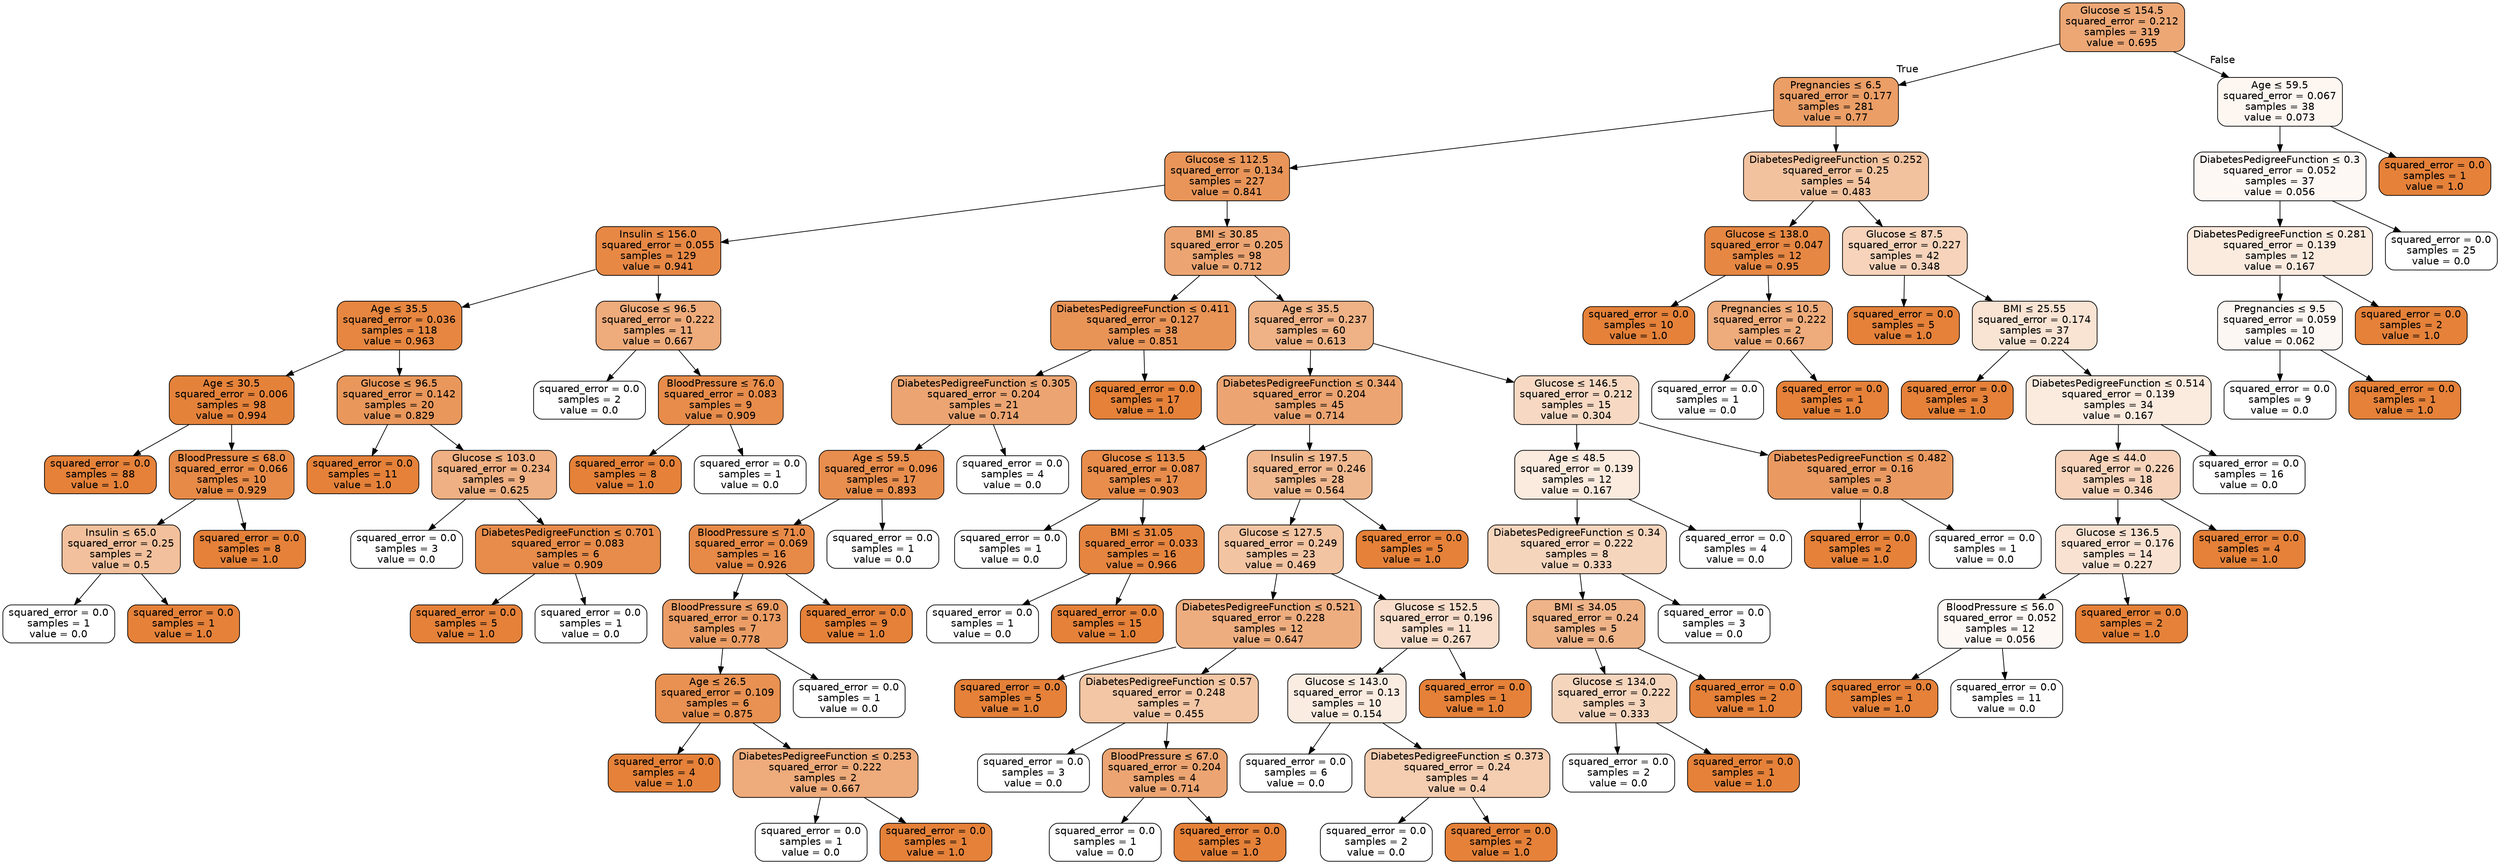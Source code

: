 digraph Tree {
node [shape=box, style="filled, rounded", color="black", fontname="helvetica"] ;
edge [fontname="helvetica"] ;
0 [label=<Glucose &le; 154.5<br/>squared_error = 0.212<br/>samples = 319<br/>value = 0.695>, fillcolor="#eda775"] ;
1 [label=<Pregnancies &le; 6.5<br/>squared_error = 0.177<br/>samples = 281<br/>value = 0.77>, fillcolor="#eb9e66"] ;
0 -> 1 [labeldistance=2.5, labelangle=45, headlabel="True"] ;
2 [label=<Glucose &le; 112.5<br/>squared_error = 0.134<br/>samples = 227<br/>value = 0.841>, fillcolor="#e99559"] ;
1 -> 2 ;
3 [label=<Insulin &le; 156.0<br/>squared_error = 0.055<br/>samples = 129<br/>value = 0.941>, fillcolor="#e78845"] ;
2 -> 3 ;
4 [label=<Age &le; 35.5<br/>squared_error = 0.036<br/>samples = 118<br/>value = 0.963>, fillcolor="#e68640"] ;
3 -> 4 ;
5 [label=<Age &le; 30.5<br/>squared_error = 0.006<br/>samples = 98<br/>value = 0.994>, fillcolor="#e5823a"] ;
4 -> 5 ;
6 [label=<squared_error = 0.0<br/>samples = 88<br/>value = 1.0>, fillcolor="#e58139"] ;
5 -> 6 ;
7 [label=<BloodPressure &le; 68.0<br/>squared_error = 0.066<br/>samples = 10<br/>value = 0.929>, fillcolor="#e78a47"] ;
5 -> 7 ;
8 [label=<Insulin &le; 65.0<br/>squared_error = 0.25<br/>samples = 2<br/>value = 0.5>, fillcolor="#f2c09c"] ;
7 -> 8 ;
9 [label=<squared_error = 0.0<br/>samples = 1<br/>value = 0.0>, fillcolor="#ffffff"] ;
8 -> 9 ;
10 [label=<squared_error = 0.0<br/>samples = 1<br/>value = 1.0>, fillcolor="#e58139"] ;
8 -> 10 ;
11 [label=<squared_error = 0.0<br/>samples = 8<br/>value = 1.0>, fillcolor="#e58139"] ;
7 -> 11 ;
12 [label=<Glucose &le; 96.5<br/>squared_error = 0.142<br/>samples = 20<br/>value = 0.829>, fillcolor="#e9975b"] ;
4 -> 12 ;
13 [label=<squared_error = 0.0<br/>samples = 11<br/>value = 1.0>, fillcolor="#e58139"] ;
12 -> 13 ;
14 [label=<Glucose &le; 103.0<br/>squared_error = 0.234<br/>samples = 9<br/>value = 0.625>, fillcolor="#efb083"] ;
12 -> 14 ;
15 [label=<squared_error = 0.0<br/>samples = 3<br/>value = 0.0>, fillcolor="#ffffff"] ;
14 -> 15 ;
16 [label=<DiabetesPedigreeFunction &le; 0.701<br/>squared_error = 0.083<br/>samples = 6<br/>value = 0.909>, fillcolor="#e78c4b"] ;
14 -> 16 ;
17 [label=<squared_error = 0.0<br/>samples = 5<br/>value = 1.0>, fillcolor="#e58139"] ;
16 -> 17 ;
18 [label=<squared_error = 0.0<br/>samples = 1<br/>value = 0.0>, fillcolor="#ffffff"] ;
16 -> 18 ;
19 [label=<Glucose &le; 96.5<br/>squared_error = 0.222<br/>samples = 11<br/>value = 0.667>, fillcolor="#eeab7b"] ;
3 -> 19 ;
20 [label=<squared_error = 0.0<br/>samples = 2<br/>value = 0.0>, fillcolor="#ffffff"] ;
19 -> 20 ;
21 [label=<BloodPressure &le; 76.0<br/>squared_error = 0.083<br/>samples = 9<br/>value = 0.909>, fillcolor="#e78c4b"] ;
19 -> 21 ;
22 [label=<squared_error = 0.0<br/>samples = 8<br/>value = 1.0>, fillcolor="#e58139"] ;
21 -> 22 ;
23 [label=<squared_error = 0.0<br/>samples = 1<br/>value = 0.0>, fillcolor="#ffffff"] ;
21 -> 23 ;
24 [label=<BMI &le; 30.85<br/>squared_error = 0.205<br/>samples = 98<br/>value = 0.712>, fillcolor="#eca572"] ;
2 -> 24 ;
25 [label=<DiabetesPedigreeFunction &le; 0.411<br/>squared_error = 0.127<br/>samples = 38<br/>value = 0.851>, fillcolor="#e99457"] ;
24 -> 25 ;
26 [label=<DiabetesPedigreeFunction &le; 0.305<br/>squared_error = 0.204<br/>samples = 21<br/>value = 0.714>, fillcolor="#eca572"] ;
25 -> 26 ;
27 [label=<Age &le; 59.5<br/>squared_error = 0.096<br/>samples = 17<br/>value = 0.893>, fillcolor="#e88e4e"] ;
26 -> 27 ;
28 [label=<BloodPressure &le; 71.0<br/>squared_error = 0.069<br/>samples = 16<br/>value = 0.926>, fillcolor="#e78a48"] ;
27 -> 28 ;
29 [label=<BloodPressure &le; 69.0<br/>squared_error = 0.173<br/>samples = 7<br/>value = 0.778>, fillcolor="#eb9d65"] ;
28 -> 29 ;
30 [label=<Age &le; 26.5<br/>squared_error = 0.109<br/>samples = 6<br/>value = 0.875>, fillcolor="#e89152"] ;
29 -> 30 ;
31 [label=<squared_error = 0.0<br/>samples = 4<br/>value = 1.0>, fillcolor="#e58139"] ;
30 -> 31 ;
32 [label=<DiabetesPedigreeFunction &le; 0.253<br/>squared_error = 0.222<br/>samples = 2<br/>value = 0.667>, fillcolor="#eeab7b"] ;
30 -> 32 ;
33 [label=<squared_error = 0.0<br/>samples = 1<br/>value = 0.0>, fillcolor="#ffffff"] ;
32 -> 33 ;
34 [label=<squared_error = 0.0<br/>samples = 1<br/>value = 1.0>, fillcolor="#e58139"] ;
32 -> 34 ;
35 [label=<squared_error = 0.0<br/>samples = 1<br/>value = 0.0>, fillcolor="#ffffff"] ;
29 -> 35 ;
36 [label=<squared_error = 0.0<br/>samples = 9<br/>value = 1.0>, fillcolor="#e58139"] ;
28 -> 36 ;
37 [label=<squared_error = 0.0<br/>samples = 1<br/>value = 0.0>, fillcolor="#ffffff"] ;
27 -> 37 ;
38 [label=<squared_error = 0.0<br/>samples = 4<br/>value = 0.0>, fillcolor="#ffffff"] ;
26 -> 38 ;
39 [label=<squared_error = 0.0<br/>samples = 17<br/>value = 1.0>, fillcolor="#e58139"] ;
25 -> 39 ;
40 [label=<Age &le; 35.5<br/>squared_error = 0.237<br/>samples = 60<br/>value = 0.613>, fillcolor="#efb286"] ;
24 -> 40 ;
41 [label=<DiabetesPedigreeFunction &le; 0.344<br/>squared_error = 0.204<br/>samples = 45<br/>value = 0.714>, fillcolor="#eca572"] ;
40 -> 41 ;
42 [label=<Glucose &le; 113.5<br/>squared_error = 0.087<br/>samples = 17<br/>value = 0.903>, fillcolor="#e88d4c"] ;
41 -> 42 ;
43 [label=<squared_error = 0.0<br/>samples = 1<br/>value = 0.0>, fillcolor="#ffffff"] ;
42 -> 43 ;
44 [label=<BMI &le; 31.05<br/>squared_error = 0.033<br/>samples = 16<br/>value = 0.966>, fillcolor="#e68540"] ;
42 -> 44 ;
45 [label=<squared_error = 0.0<br/>samples = 1<br/>value = 0.0>, fillcolor="#ffffff"] ;
44 -> 45 ;
46 [label=<squared_error = 0.0<br/>samples = 15<br/>value = 1.0>, fillcolor="#e58139"] ;
44 -> 46 ;
47 [label=<Insulin &le; 197.5<br/>squared_error = 0.246<br/>samples = 28<br/>value = 0.564>, fillcolor="#f0b88f"] ;
41 -> 47 ;
48 [label=<Glucose &le; 127.5<br/>squared_error = 0.249<br/>samples = 23<br/>value = 0.469>, fillcolor="#f3c4a2"] ;
47 -> 48 ;
49 [label=<DiabetesPedigreeFunction &le; 0.521<br/>squared_error = 0.228<br/>samples = 12<br/>value = 0.647>, fillcolor="#eead7f"] ;
48 -> 49 ;
50 [label=<squared_error = 0.0<br/>samples = 5<br/>value = 1.0>, fillcolor="#e58139"] ;
49 -> 50 ;
51 [label=<DiabetesPedigreeFunction &le; 0.57<br/>squared_error = 0.248<br/>samples = 7<br/>value = 0.455>, fillcolor="#f3c6a5"] ;
49 -> 51 ;
52 [label=<squared_error = 0.0<br/>samples = 3<br/>value = 0.0>, fillcolor="#ffffff"] ;
51 -> 52 ;
53 [label=<BloodPressure &le; 67.0<br/>squared_error = 0.204<br/>samples = 4<br/>value = 0.714>, fillcolor="#eca572"] ;
51 -> 53 ;
54 [label=<squared_error = 0.0<br/>samples = 1<br/>value = 0.0>, fillcolor="#ffffff"] ;
53 -> 54 ;
55 [label=<squared_error = 0.0<br/>samples = 3<br/>value = 1.0>, fillcolor="#e58139"] ;
53 -> 55 ;
56 [label=<Glucose &le; 152.5<br/>squared_error = 0.196<br/>samples = 11<br/>value = 0.267>, fillcolor="#f8ddca"] ;
48 -> 56 ;
57 [label=<Glucose &le; 143.0<br/>squared_error = 0.13<br/>samples = 10<br/>value = 0.154>, fillcolor="#fbece1"] ;
56 -> 57 ;
58 [label=<squared_error = 0.0<br/>samples = 6<br/>value = 0.0>, fillcolor="#ffffff"] ;
57 -> 58 ;
59 [label=<DiabetesPedigreeFunction &le; 0.373<br/>squared_error = 0.24<br/>samples = 4<br/>value = 0.4>, fillcolor="#f5cdb0"] ;
57 -> 59 ;
60 [label=<squared_error = 0.0<br/>samples = 2<br/>value = 0.0>, fillcolor="#ffffff"] ;
59 -> 60 ;
61 [label=<squared_error = 0.0<br/>samples = 2<br/>value = 1.0>, fillcolor="#e58139"] ;
59 -> 61 ;
62 [label=<squared_error = 0.0<br/>samples = 1<br/>value = 1.0>, fillcolor="#e58139"] ;
56 -> 62 ;
63 [label=<squared_error = 0.0<br/>samples = 5<br/>value = 1.0>, fillcolor="#e58139"] ;
47 -> 63 ;
64 [label=<Glucose &le; 146.5<br/>squared_error = 0.212<br/>samples = 15<br/>value = 0.304>, fillcolor="#f7d9c3"] ;
40 -> 64 ;
65 [label=<Age &le; 48.5<br/>squared_error = 0.139<br/>samples = 12<br/>value = 0.167>, fillcolor="#fbeade"] ;
64 -> 65 ;
66 [label=<DiabetesPedigreeFunction &le; 0.34<br/>squared_error = 0.222<br/>samples = 8<br/>value = 0.333>, fillcolor="#f6d5bd"] ;
65 -> 66 ;
67 [label=<BMI &le; 34.05<br/>squared_error = 0.24<br/>samples = 5<br/>value = 0.6>, fillcolor="#efb388"] ;
66 -> 67 ;
68 [label=<Glucose &le; 134.0<br/>squared_error = 0.222<br/>samples = 3<br/>value = 0.333>, fillcolor="#f6d5bd"] ;
67 -> 68 ;
69 [label=<squared_error = 0.0<br/>samples = 2<br/>value = 0.0>, fillcolor="#ffffff"] ;
68 -> 69 ;
70 [label=<squared_error = 0.0<br/>samples = 1<br/>value = 1.0>, fillcolor="#e58139"] ;
68 -> 70 ;
71 [label=<squared_error = 0.0<br/>samples = 2<br/>value = 1.0>, fillcolor="#e58139"] ;
67 -> 71 ;
72 [label=<squared_error = 0.0<br/>samples = 3<br/>value = 0.0>, fillcolor="#ffffff"] ;
66 -> 72 ;
73 [label=<squared_error = 0.0<br/>samples = 4<br/>value = 0.0>, fillcolor="#ffffff"] ;
65 -> 73 ;
74 [label=<DiabetesPedigreeFunction &le; 0.482<br/>squared_error = 0.16<br/>samples = 3<br/>value = 0.8>, fillcolor="#ea9a61"] ;
64 -> 74 ;
75 [label=<squared_error = 0.0<br/>samples = 2<br/>value = 1.0>, fillcolor="#e58139"] ;
74 -> 75 ;
76 [label=<squared_error = 0.0<br/>samples = 1<br/>value = 0.0>, fillcolor="#ffffff"] ;
74 -> 76 ;
77 [label=<DiabetesPedigreeFunction &le; 0.252<br/>squared_error = 0.25<br/>samples = 54<br/>value = 0.483>, fillcolor="#f2c29f"] ;
1 -> 77 ;
78 [label=<Glucose &le; 138.0<br/>squared_error = 0.047<br/>samples = 12<br/>value = 0.95>, fillcolor="#e68743"] ;
77 -> 78 ;
79 [label=<squared_error = 0.0<br/>samples = 10<br/>value = 1.0>, fillcolor="#e58139"] ;
78 -> 79 ;
80 [label=<Pregnancies &le; 10.5<br/>squared_error = 0.222<br/>samples = 2<br/>value = 0.667>, fillcolor="#eeab7b"] ;
78 -> 80 ;
81 [label=<squared_error = 0.0<br/>samples = 1<br/>value = 0.0>, fillcolor="#ffffff"] ;
80 -> 81 ;
82 [label=<squared_error = 0.0<br/>samples = 1<br/>value = 1.0>, fillcolor="#e58139"] ;
80 -> 82 ;
83 [label=<Glucose &le; 87.5<br/>squared_error = 0.227<br/>samples = 42<br/>value = 0.348>, fillcolor="#f6d3ba"] ;
77 -> 83 ;
84 [label=<squared_error = 0.0<br/>samples = 5<br/>value = 1.0>, fillcolor="#e58139"] ;
83 -> 84 ;
85 [label=<BMI &le; 25.55<br/>squared_error = 0.174<br/>samples = 37<br/>value = 0.224>, fillcolor="#f9e3d3"] ;
83 -> 85 ;
86 [label=<squared_error = 0.0<br/>samples = 3<br/>value = 1.0>, fillcolor="#e58139"] ;
85 -> 86 ;
87 [label=<DiabetesPedigreeFunction &le; 0.514<br/>squared_error = 0.139<br/>samples = 34<br/>value = 0.167>, fillcolor="#fbeade"] ;
85 -> 87 ;
88 [label=<Age &le; 44.0<br/>squared_error = 0.226<br/>samples = 18<br/>value = 0.346>, fillcolor="#f6d3ba"] ;
87 -> 88 ;
89 [label=<Glucose &le; 136.5<br/>squared_error = 0.176<br/>samples = 14<br/>value = 0.227>, fillcolor="#f9e2d2"] ;
88 -> 89 ;
90 [label=<BloodPressure &le; 56.0<br/>squared_error = 0.052<br/>samples = 12<br/>value = 0.056>, fillcolor="#fef8f4"] ;
89 -> 90 ;
91 [label=<squared_error = 0.0<br/>samples = 1<br/>value = 1.0>, fillcolor="#e58139"] ;
90 -> 91 ;
92 [label=<squared_error = 0.0<br/>samples = 11<br/>value = 0.0>, fillcolor="#ffffff"] ;
90 -> 92 ;
93 [label=<squared_error = 0.0<br/>samples = 2<br/>value = 1.0>, fillcolor="#e58139"] ;
89 -> 93 ;
94 [label=<squared_error = 0.0<br/>samples = 4<br/>value = 1.0>, fillcolor="#e58139"] ;
88 -> 94 ;
95 [label=<squared_error = 0.0<br/>samples = 16<br/>value = 0.0>, fillcolor="#ffffff"] ;
87 -> 95 ;
96 [label=<Age &le; 59.5<br/>squared_error = 0.067<br/>samples = 38<br/>value = 0.073>, fillcolor="#fdf6f1"] ;
0 -> 96 [labeldistance=2.5, labelangle=-45, headlabel="False"] ;
97 [label=<DiabetesPedigreeFunction &le; 0.3<br/>squared_error = 0.052<br/>samples = 37<br/>value = 0.056>, fillcolor="#fef8f4"] ;
96 -> 97 ;
98 [label=<DiabetesPedigreeFunction &le; 0.281<br/>squared_error = 0.139<br/>samples = 12<br/>value = 0.167>, fillcolor="#fbeade"] ;
97 -> 98 ;
99 [label=<Pregnancies &le; 9.5<br/>squared_error = 0.059<br/>samples = 10<br/>value = 0.062>, fillcolor="#fdf7f3"] ;
98 -> 99 ;
100 [label=<squared_error = 0.0<br/>samples = 9<br/>value = 0.0>, fillcolor="#ffffff"] ;
99 -> 100 ;
101 [label=<squared_error = 0.0<br/>samples = 1<br/>value = 1.0>, fillcolor="#e58139"] ;
99 -> 101 ;
102 [label=<squared_error = 0.0<br/>samples = 2<br/>value = 1.0>, fillcolor="#e58139"] ;
98 -> 102 ;
103 [label=<squared_error = 0.0<br/>samples = 25<br/>value = 0.0>, fillcolor="#ffffff"] ;
97 -> 103 ;
104 [label=<squared_error = 0.0<br/>samples = 1<br/>value = 1.0>, fillcolor="#e58139"] ;
96 -> 104 ;
}